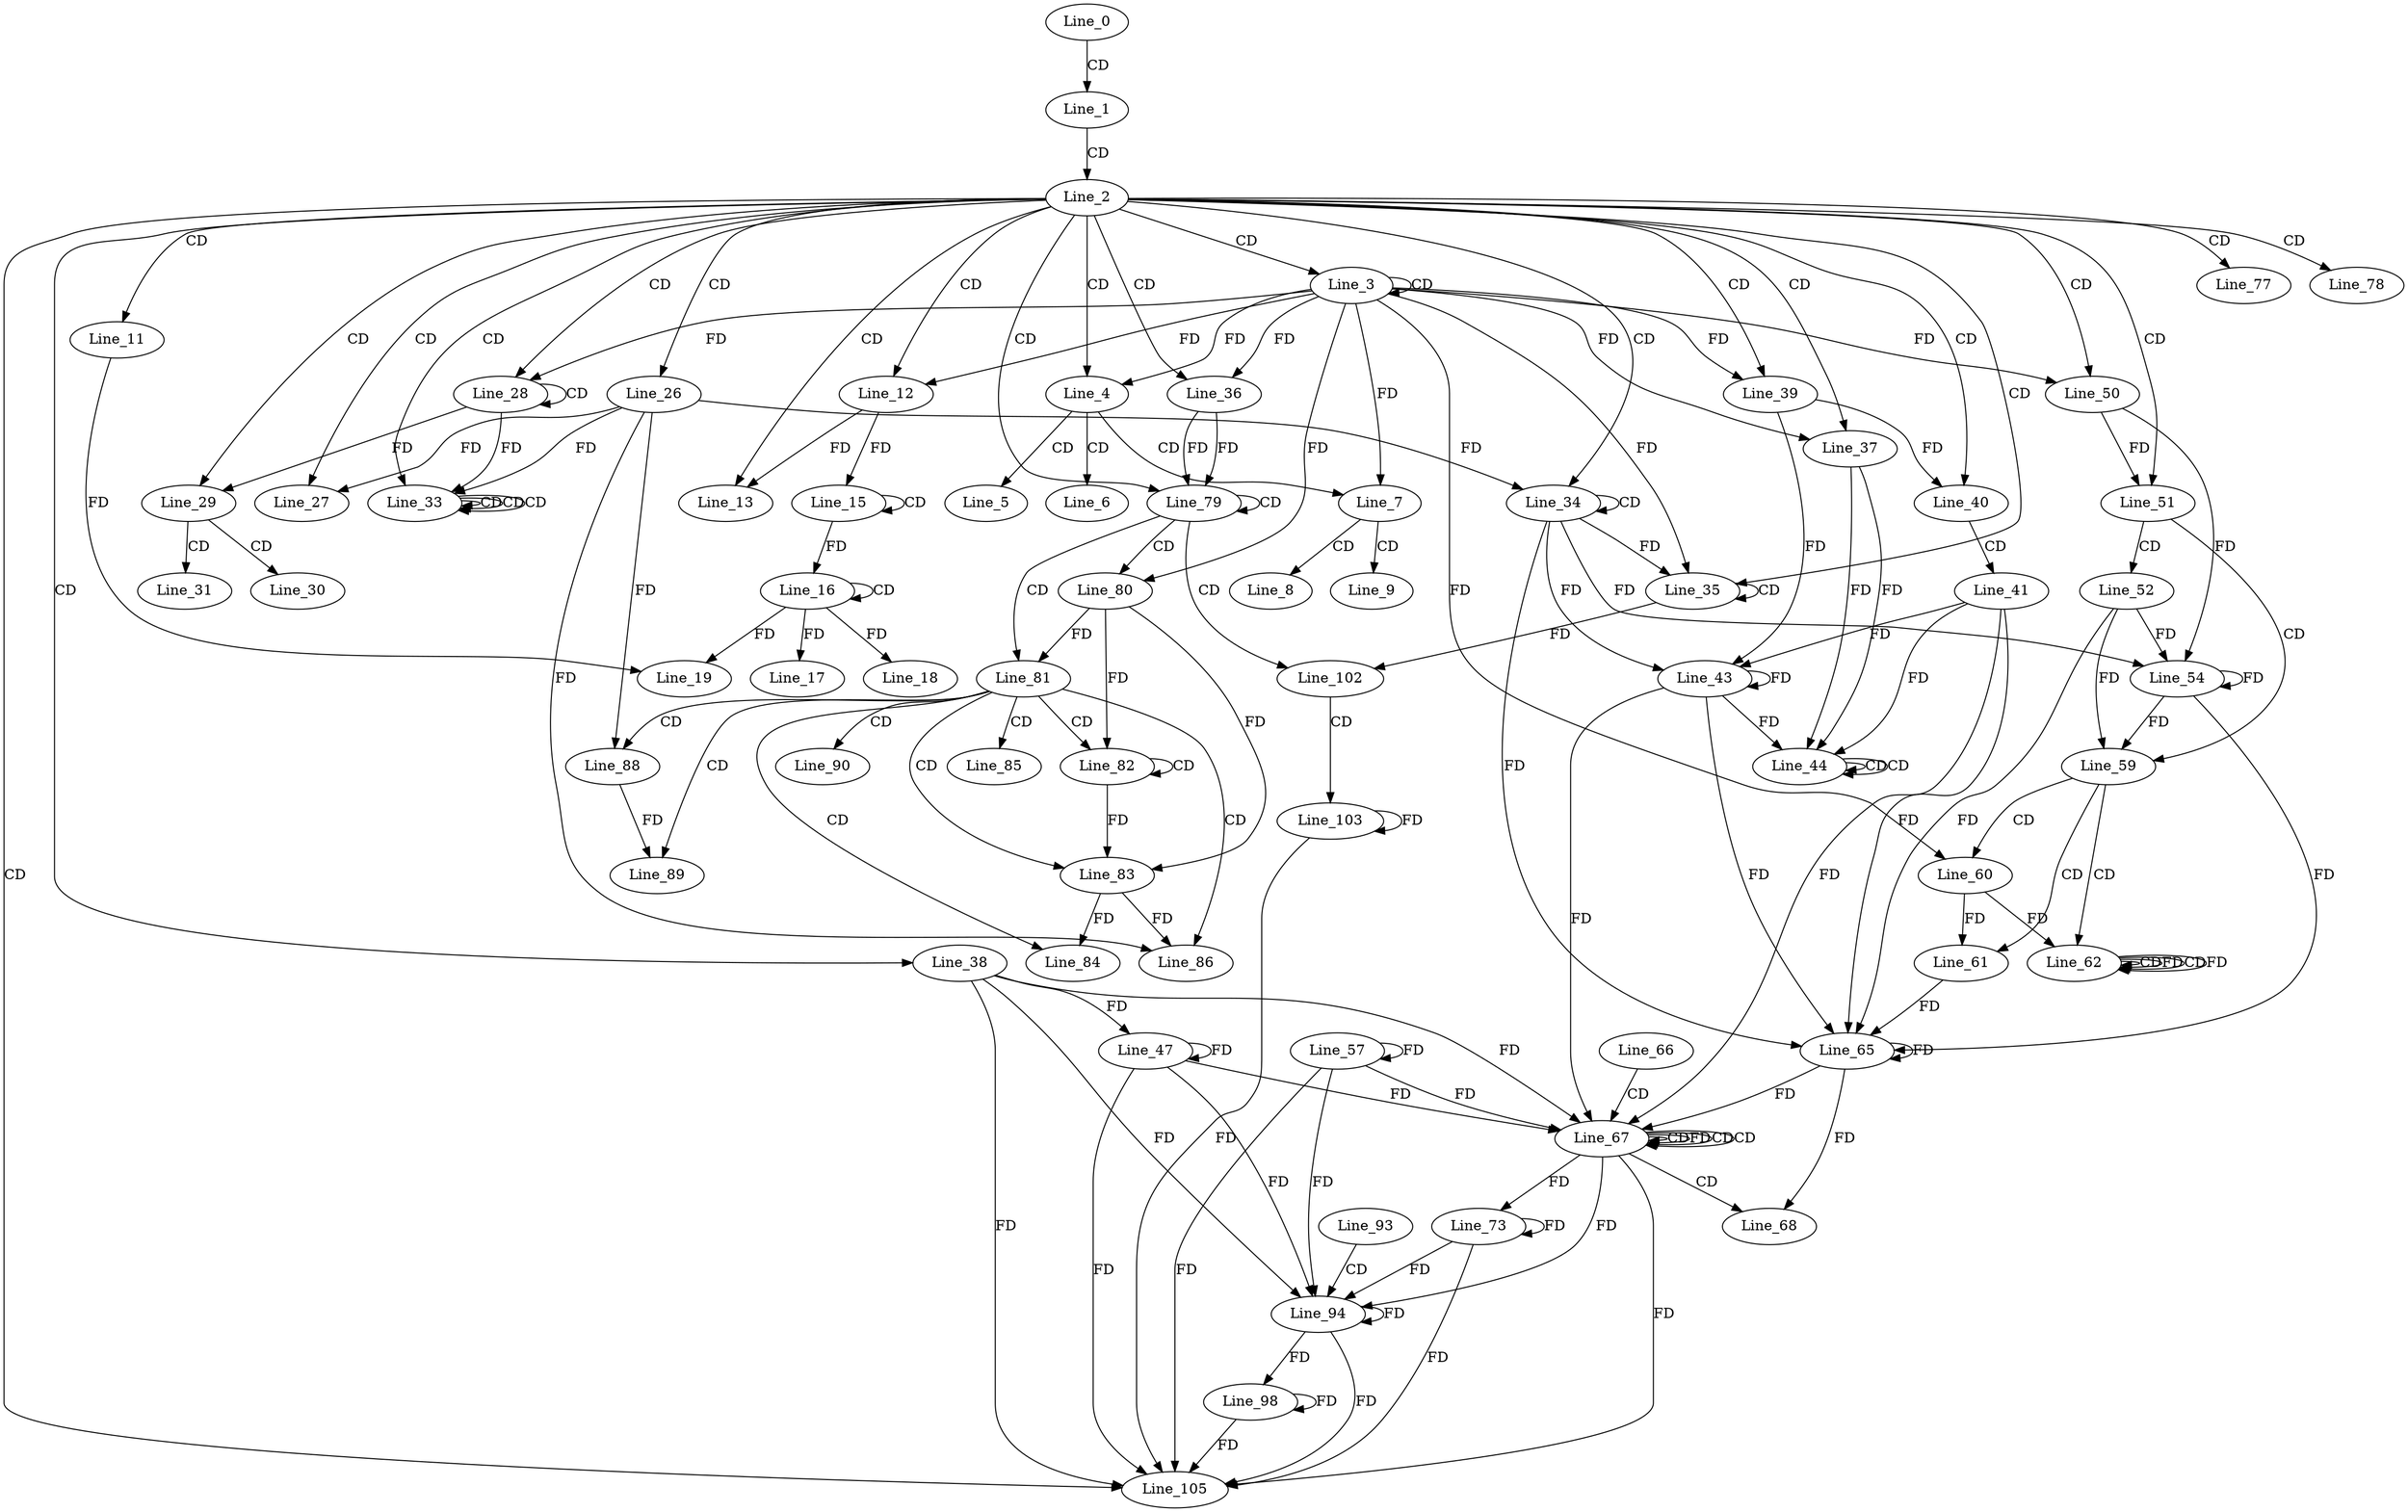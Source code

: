 digraph G {
  Line_0;
  Line_1;
  Line_2;
  Line_3;
  Line_3;
  Line_4;
  Line_4;
  Line_5;
  Line_6;
  Line_7;
  Line_7;
  Line_8;
  Line_9;
  Line_11;
  Line_12;
  Line_12;
  Line_13;
  Line_15;
  Line_15;
  Line_16;
  Line_16;
  Line_17;
  Line_18;
  Line_19;
  Line_19;
  Line_26;
  Line_27;
  Line_28;
  Line_28;
  Line_28;
  Line_29;
  Line_30;
  Line_31;
  Line_33;
  Line_33;
  Line_33;
  Line_33;
  Line_33;
  Line_34;
  Line_34;
  Line_35;
  Line_35;
  Line_35;
  Line_36;
  Line_36;
  Line_37;
  Line_37;
  Line_38;
  Line_39;
  Line_39;
  Line_40;
  Line_41;
  Line_43;
  Line_43;
  Line_44;
  Line_44;
  Line_44;
  Line_47;
  Line_50;
  Line_50;
  Line_51;
  Line_52;
  Line_54;
  Line_54;
  Line_54;
  Line_57;
  Line_59;
  Line_60;
  Line_60;
  Line_61;
  Line_61;
  Line_62;
  Line_62;
  Line_62;
  Line_62;
  Line_62;
  Line_65;
  Line_65;
  Line_66;
  Line_67;
  Line_67;
  Line_67;
  Line_67;
  Line_67;
  Line_68;
  Line_73;
  Line_77;
  Line_78;
  Line_79;
  Line_79;
  Line_80;
  Line_80;
  Line_81;
  Line_82;
  Line_82;
  Line_83;
  Line_83;
  Line_83;
  Line_83;
  Line_84;
  Line_84;
  Line_84;
  Line_85;
  Line_86;
  Line_88;
  Line_88;
  Line_89;
  Line_90;
  Line_93;
  Line_94;
  Line_94;
  Line_98;
  Line_102;
  Line_102;
  Line_103;
  Line_105;
  Line_0 -> Line_1 [ label="CD" ];
  Line_1 -> Line_2 [ label="CD" ];
  Line_2 -> Line_3 [ label="CD" ];
  Line_3 -> Line_3 [ label="CD" ];
  Line_2 -> Line_4 [ label="CD" ];
  Line_3 -> Line_4 [ label="FD" ];
  Line_4 -> Line_5 [ label="CD" ];
  Line_4 -> Line_6 [ label="CD" ];
  Line_4 -> Line_7 [ label="CD" ];
  Line_3 -> Line_7 [ label="FD" ];
  Line_7 -> Line_8 [ label="CD" ];
  Line_7 -> Line_9 [ label="CD" ];
  Line_2 -> Line_11 [ label="CD" ];
  Line_2 -> Line_12 [ label="CD" ];
  Line_3 -> Line_12 [ label="FD" ];
  Line_2 -> Line_13 [ label="CD" ];
  Line_12 -> Line_13 [ label="FD" ];
  Line_15 -> Line_15 [ label="CD" ];
  Line_12 -> Line_15 [ label="FD" ];
  Line_16 -> Line_16 [ label="CD" ];
  Line_15 -> Line_16 [ label="FD" ];
  Line_16 -> Line_17 [ label="FD" ];
  Line_16 -> Line_18 [ label="FD" ];
  Line_11 -> Line_19 [ label="FD" ];
  Line_16 -> Line_19 [ label="FD" ];
  Line_2 -> Line_26 [ label="CD" ];
  Line_2 -> Line_27 [ label="CD" ];
  Line_26 -> Line_27 [ label="FD" ];
  Line_2 -> Line_28 [ label="CD" ];
  Line_28 -> Line_28 [ label="CD" ];
  Line_3 -> Line_28 [ label="FD" ];
  Line_2 -> Line_29 [ label="CD" ];
  Line_28 -> Line_29 [ label="FD" ];
  Line_29 -> Line_30 [ label="CD" ];
  Line_29 -> Line_31 [ label="CD" ];
  Line_2 -> Line_33 [ label="CD" ];
  Line_33 -> Line_33 [ label="CD" ];
  Line_33 -> Line_33 [ label="CD" ];
  Line_26 -> Line_33 [ label="FD" ];
  Line_28 -> Line_33 [ label="FD" ];
  Line_33 -> Line_33 [ label="CD" ];
  Line_2 -> Line_34 [ label="CD" ];
  Line_34 -> Line_34 [ label="CD" ];
  Line_26 -> Line_34 [ label="FD" ];
  Line_2 -> Line_35 [ label="CD" ];
  Line_35 -> Line_35 [ label="CD" ];
  Line_34 -> Line_35 [ label="FD" ];
  Line_3 -> Line_35 [ label="FD" ];
  Line_2 -> Line_36 [ label="CD" ];
  Line_3 -> Line_36 [ label="FD" ];
  Line_2 -> Line_37 [ label="CD" ];
  Line_3 -> Line_37 [ label="FD" ];
  Line_2 -> Line_38 [ label="CD" ];
  Line_2 -> Line_39 [ label="CD" ];
  Line_3 -> Line_39 [ label="FD" ];
  Line_2 -> Line_40 [ label="CD" ];
  Line_39 -> Line_40 [ label="FD" ];
  Line_40 -> Line_41 [ label="CD" ];
  Line_41 -> Line_43 [ label="FD" ];
  Line_43 -> Line_43 [ label="FD" ];
  Line_34 -> Line_43 [ label="FD" ];
  Line_39 -> Line_43 [ label="FD" ];
  Line_37 -> Line_44 [ label="FD" ];
  Line_44 -> Line_44 [ label="CD" ];
  Line_37 -> Line_44 [ label="FD" ];
  Line_44 -> Line_44 [ label="CD" ];
  Line_41 -> Line_44 [ label="FD" ];
  Line_43 -> Line_44 [ label="FD" ];
  Line_38 -> Line_47 [ label="FD" ];
  Line_47 -> Line_47 [ label="FD" ];
  Line_2 -> Line_50 [ label="CD" ];
  Line_3 -> Line_50 [ label="FD" ];
  Line_2 -> Line_51 [ label="CD" ];
  Line_50 -> Line_51 [ label="FD" ];
  Line_51 -> Line_52 [ label="CD" ];
  Line_52 -> Line_54 [ label="FD" ];
  Line_54 -> Line_54 [ label="FD" ];
  Line_34 -> Line_54 [ label="FD" ];
  Line_50 -> Line_54 [ label="FD" ];
  Line_57 -> Line_57 [ label="FD" ];
  Line_51 -> Line_59 [ label="CD" ];
  Line_52 -> Line_59 [ label="FD" ];
  Line_54 -> Line_59 [ label="FD" ];
  Line_59 -> Line_60 [ label="CD" ];
  Line_3 -> Line_60 [ label="FD" ];
  Line_59 -> Line_61 [ label="CD" ];
  Line_60 -> Line_61 [ label="FD" ];
  Line_59 -> Line_62 [ label="CD" ];
  Line_62 -> Line_62 [ label="CD" ];
  Line_62 -> Line_62 [ label="FD" ];
  Line_62 -> Line_62 [ label="CD" ];
  Line_60 -> Line_62 [ label="FD" ];
  Line_62 -> Line_62 [ label="FD" ];
  Line_41 -> Line_65 [ label="FD" ];
  Line_43 -> Line_65 [ label="FD" ];
  Line_65 -> Line_65 [ label="FD" ];
  Line_34 -> Line_65 [ label="FD" ];
  Line_52 -> Line_65 [ label="FD" ];
  Line_54 -> Line_65 [ label="FD" ];
  Line_61 -> Line_65 [ label="FD" ];
  Line_66 -> Line_67 [ label="CD" ];
  Line_41 -> Line_67 [ label="FD" ];
  Line_43 -> Line_67 [ label="FD" ];
  Line_65 -> Line_67 [ label="FD" ];
  Line_67 -> Line_67 [ label="CD" ];
  Line_38 -> Line_67 [ label="FD" ];
  Line_47 -> Line_67 [ label="FD" ];
  Line_57 -> Line_67 [ label="FD" ];
  Line_67 -> Line_67 [ label="FD" ];
  Line_67 -> Line_67 [ label="CD" ];
  Line_67 -> Line_67 [ label="CD" ];
  Line_67 -> Line_68 [ label="CD" ];
  Line_65 -> Line_68 [ label="FD" ];
  Line_67 -> Line_73 [ label="FD" ];
  Line_73 -> Line_73 [ label="FD" ];
  Line_2 -> Line_77 [ label="CD" ];
  Line_2 -> Line_78 [ label="CD" ];
  Line_2 -> Line_79 [ label="CD" ];
  Line_36 -> Line_79 [ label="FD" ];
  Line_79 -> Line_79 [ label="CD" ];
  Line_36 -> Line_79 [ label="FD" ];
  Line_79 -> Line_80 [ label="CD" ];
  Line_3 -> Line_80 [ label="FD" ];
  Line_79 -> Line_81 [ label="CD" ];
  Line_80 -> Line_81 [ label="FD" ];
  Line_81 -> Line_82 [ label="CD" ];
  Line_82 -> Line_82 [ label="CD" ];
  Line_80 -> Line_82 [ label="FD" ];
  Line_81 -> Line_83 [ label="CD" ];
  Line_80 -> Line_83 [ label="FD" ];
  Line_82 -> Line_83 [ label="FD" ];
  Line_81 -> Line_84 [ label="CD" ];
  Line_83 -> Line_84 [ label="FD" ];
  Line_81 -> Line_85 [ label="CD" ];
  Line_81 -> Line_86 [ label="CD" ];
  Line_26 -> Line_86 [ label="FD" ];
  Line_83 -> Line_86 [ label="FD" ];
  Line_81 -> Line_88 [ label="CD" ];
  Line_26 -> Line_88 [ label="FD" ];
  Line_81 -> Line_89 [ label="CD" ];
  Line_88 -> Line_89 [ label="FD" ];
  Line_81 -> Line_90 [ label="CD" ];
  Line_93 -> Line_94 [ label="CD" ];
  Line_38 -> Line_94 [ label="FD" ];
  Line_47 -> Line_94 [ label="FD" ];
  Line_57 -> Line_94 [ label="FD" ];
  Line_67 -> Line_94 [ label="FD" ];
  Line_73 -> Line_94 [ label="FD" ];
  Line_94 -> Line_94 [ label="FD" ];
  Line_94 -> Line_98 [ label="FD" ];
  Line_98 -> Line_98 [ label="FD" ];
  Line_79 -> Line_102 [ label="CD" ];
  Line_35 -> Line_102 [ label="FD" ];
  Line_102 -> Line_103 [ label="CD" ];
  Line_103 -> Line_103 [ label="FD" ];
  Line_2 -> Line_105 [ label="CD" ];
  Line_38 -> Line_105 [ label="FD" ];
  Line_47 -> Line_105 [ label="FD" ];
  Line_57 -> Line_105 [ label="FD" ];
  Line_67 -> Line_105 [ label="FD" ];
  Line_73 -> Line_105 [ label="FD" ];
  Line_94 -> Line_105 [ label="FD" ];
  Line_98 -> Line_105 [ label="FD" ];
  Line_103 -> Line_105 [ label="FD" ];
}
